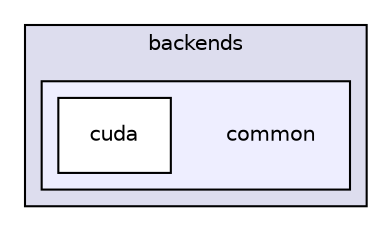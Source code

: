 digraph "/build/FastDeploy/fastdeploy/runtime/backends/common" {
  compound=true
  node [ fontsize="10", fontname="Helvetica"];
  edge [ labelfontsize="10", labelfontname="Helvetica"];
  subgraph clusterdir_c60a478ed5bf04c89f9fa5bac9257057 {
    graph [ bgcolor="#ddddee", pencolor="black", label="backends" fontname="Helvetica", fontsize="10", URL="dir_c60a478ed5bf04c89f9fa5bac9257057.html"]
  subgraph clusterdir_1f28e8402fc0c4330e92dabb0a77b847 {
    graph [ bgcolor="#eeeeff", pencolor="black", label="" URL="dir_1f28e8402fc0c4330e92dabb0a77b847.html"];
    dir_1f28e8402fc0c4330e92dabb0a77b847 [shape=plaintext label="common"];
    dir_33581b055e10ac05ae421022bb20618e [shape=box label="cuda" color="black" fillcolor="white" style="filled" URL="dir_33581b055e10ac05ae421022bb20618e.html"];
  }
  }
}
